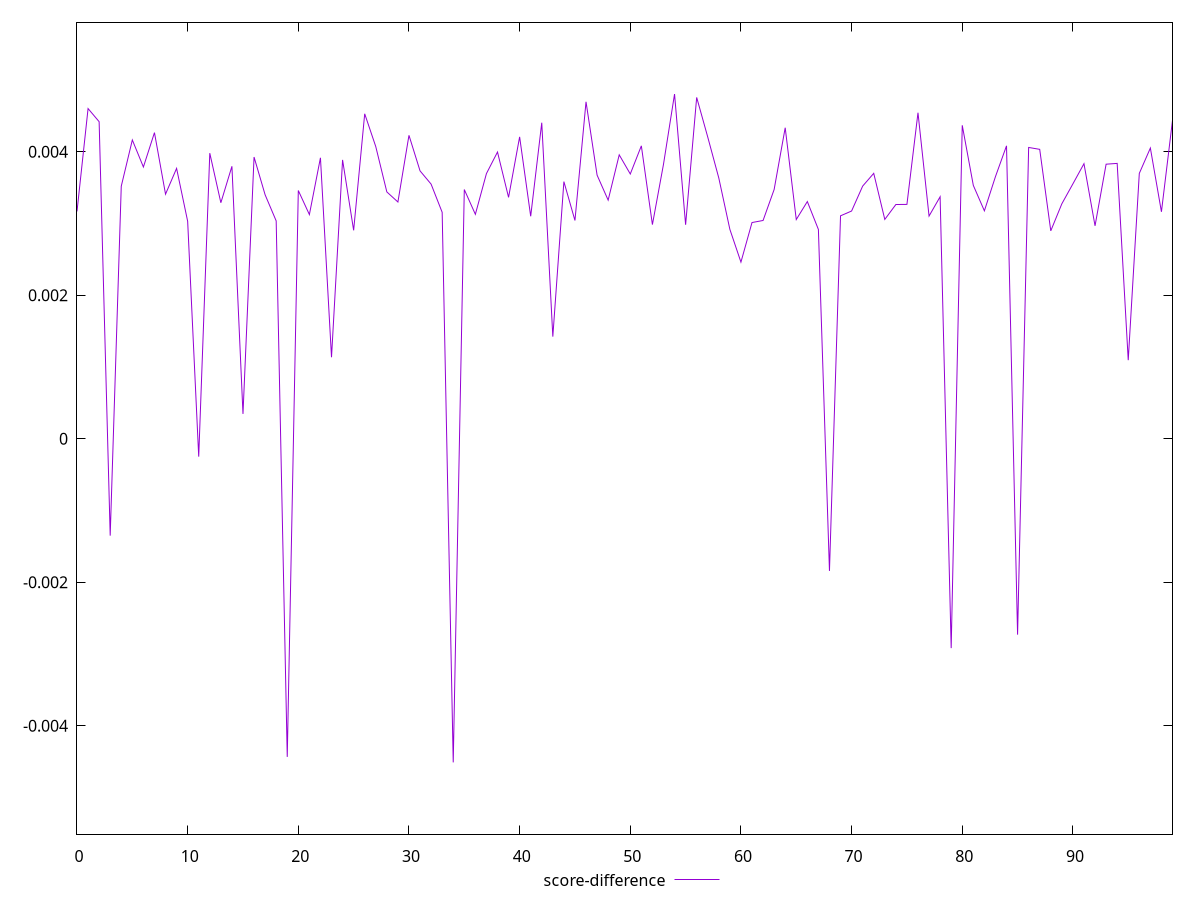 reset

$scoreDifference <<EOF
0 0.003168525127733246
1 0.004601470136874397
2 0.004418596063642699
3 -0.0013496997261911448
4 0.0035195151951519232
5 0.004163929592657545
6 0.0037872454208789375
7 0.004266122207588707
8 0.003408640467024049
9 0.0037677897713447317
10 0.0030304703083785522
11 -0.00024916336652114346
12 0.003980162967322842
13 0.0032889500133388427
14 0.003797031791343719
15 0.0003461215177203991
16 0.003926075914971738
17 0.003399975967033342
18 0.003036011251954074
19 -0.004432885529068509
20 0.0034597486906965402
21 0.003124165159704484
22 0.00391551946049562
23 0.0011361004153295218
24 0.0038862452162904404
25 0.0029046571804594024
26 0.0045286315214205786
27 0.004071249815480682
28 0.003439931461264978
29 0.0032995110939382233
30 0.004228779095121982
31 0.0037333593882893368
32 0.0035485433673092537
33 0.0031558355664449422
34 -0.004509232458315915
35 0.00347309464377088
36 0.003127807935740634
37 0.0036952169023446446
38 0.003995818342942825
39 0.003364428799235375
40 0.004207042382859738
41 0.0031006317479495005
42 0.004404275636259003
43 0.0014233423284912838
44 0.003583561950967873
45 0.0030421460725330585
46 0.004695684112472676
47 0.0036741483375403172
48 0.00332547106107306
49 0.0039565728607307005
50 0.003689828473826373
51 0.004081983470814343
52 0.002984368643330071
53 0.0038240219144838328
54 0.004803668751931056
55 0.002982243323327638
56 0.0047569342055576724
57 0.004204539094696758
58 0.003633215070579121
59 0.0029182900426426572
60 0.0024617312257620982
61 0.003013290555327952
62 0.0030420564143213147
63 0.0034737704546421444
64 0.0043344823206178384
65 0.0030550440710361837
66 0.003305691178046022
67 0.0029168931113806584
68 -0.0018410912899166076
69 0.003106906558008049
70 0.0031738912414744913
71 0.00352092405743476
72 0.0036989454962776946
73 0.0030567796718090623
74 0.0032644071878384917
75 0.0032661479323943254
76 0.004543604992048866
77 0.003103544983301898
78 0.003372470354347845
79 -0.0029168356151886288
80 0.004368344281377001
81 0.003530843234224701
82 0.0031765270824872793
83 0.003652916581231347
84 0.004082324247797753
85 -0.002729230673304106
86 0.00405955250872192
87 0.004033212090734706
88 0.002897562434003964
89 0.0032744397464000707
90 0.00355248985433676
91 0.0038333038748770143
92 0.0029676474642326145
93 0.0038263422924542656
94 0.0038374924681108258
95 0.001095134622069005
96 0.003698154566228684
97 0.004051149783595109
98 0.0031630684979827572
99 0.004437370908788041
EOF

set key outside below
set xrange [0:99]
set yrange [-0.005509232458315915:0.005803668751931056]
set trange [-0.005509232458315915:0.005803668751931056]
set terminal svg size 640, 500 enhanced background rgb 'white'
set output "reprap/first-contentful-paint/samples/pages/score-difference/values.svg"

plot $scoreDifference title "score-difference" with line

reset
